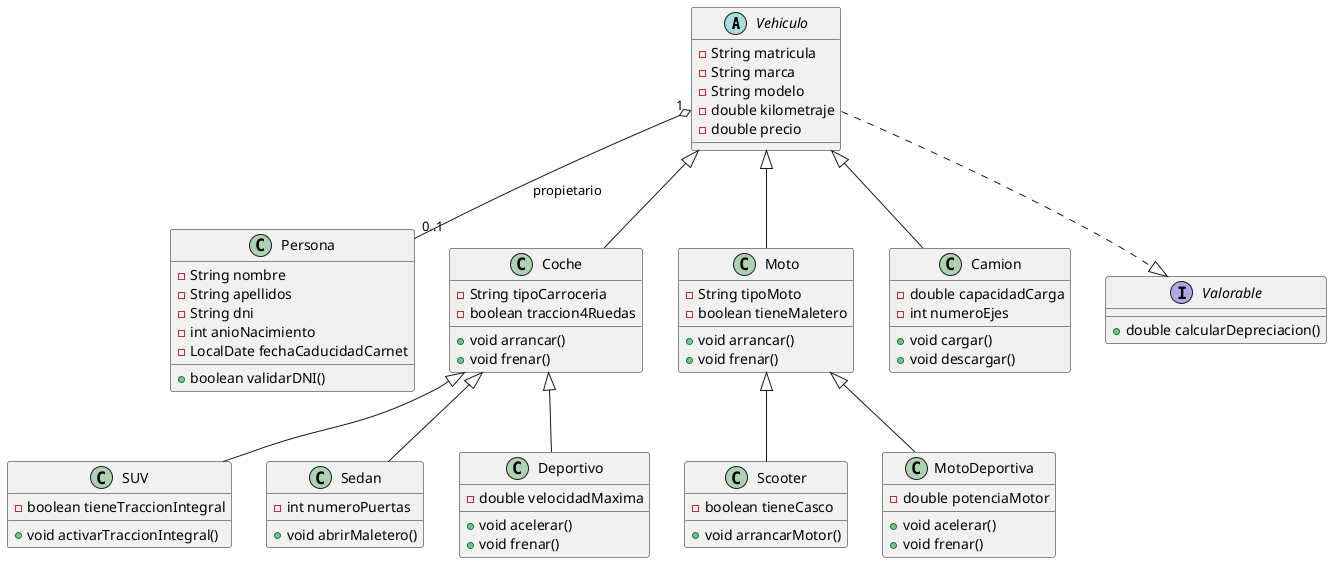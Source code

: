 @startuml uml/diagrama_clases.svg

abstract class Vehiculo {
  - String matricula
  - String marca
  - String modelo
  - double kilometraje
  - double precio
}

class Persona {
  - String nombre
  - String apellidos
  - String dni
  - int anioNacimiento
  - LocalDate fechaCaducidadCarnet

  + boolean validarDNI()
}

class Coche {
  - String tipoCarroceria
  - boolean traccion4Ruedas

  + void arrancar()
  + void frenar()
}

class Moto {
  - String tipoMoto
  - boolean tieneMaletero

  + void arrancar()
  + void frenar()
}

class Camion {
  - double capacidadCarga
  - int numeroEjes

  + void cargar()
  + void descargar()
}

class SUV {
  - boolean tieneTraccionIntegral

  + void activarTraccionIntegral()
}

class Sedan {
  - int numeroPuertas

  + void abrirMaletero()
}

class Deportivo {
  - double velocidadMaxima

  + void acelerar()
  + void frenar()
}

class Scooter {
  - boolean tieneCasco

  + void arrancarMotor()
}

class MotoDeportiva {
  - double potenciaMotor

  + void acelerar()
  + void frenar()
}

interface Valorable {
  + double calcularDepreciacion()
}

Vehiculo <|-- Coche
Vehiculo <|-- Moto
Vehiculo <|-- Camion
Coche <|-- SUV
Coche <|-- Sedan
Coche <|-- Deportivo
Moto <|-- Scooter
Moto <|-- MotoDeportiva
Vehiculo "1" o-- "0..1" Persona : propietario
Vehiculo ..|> Valorable

@enduml
